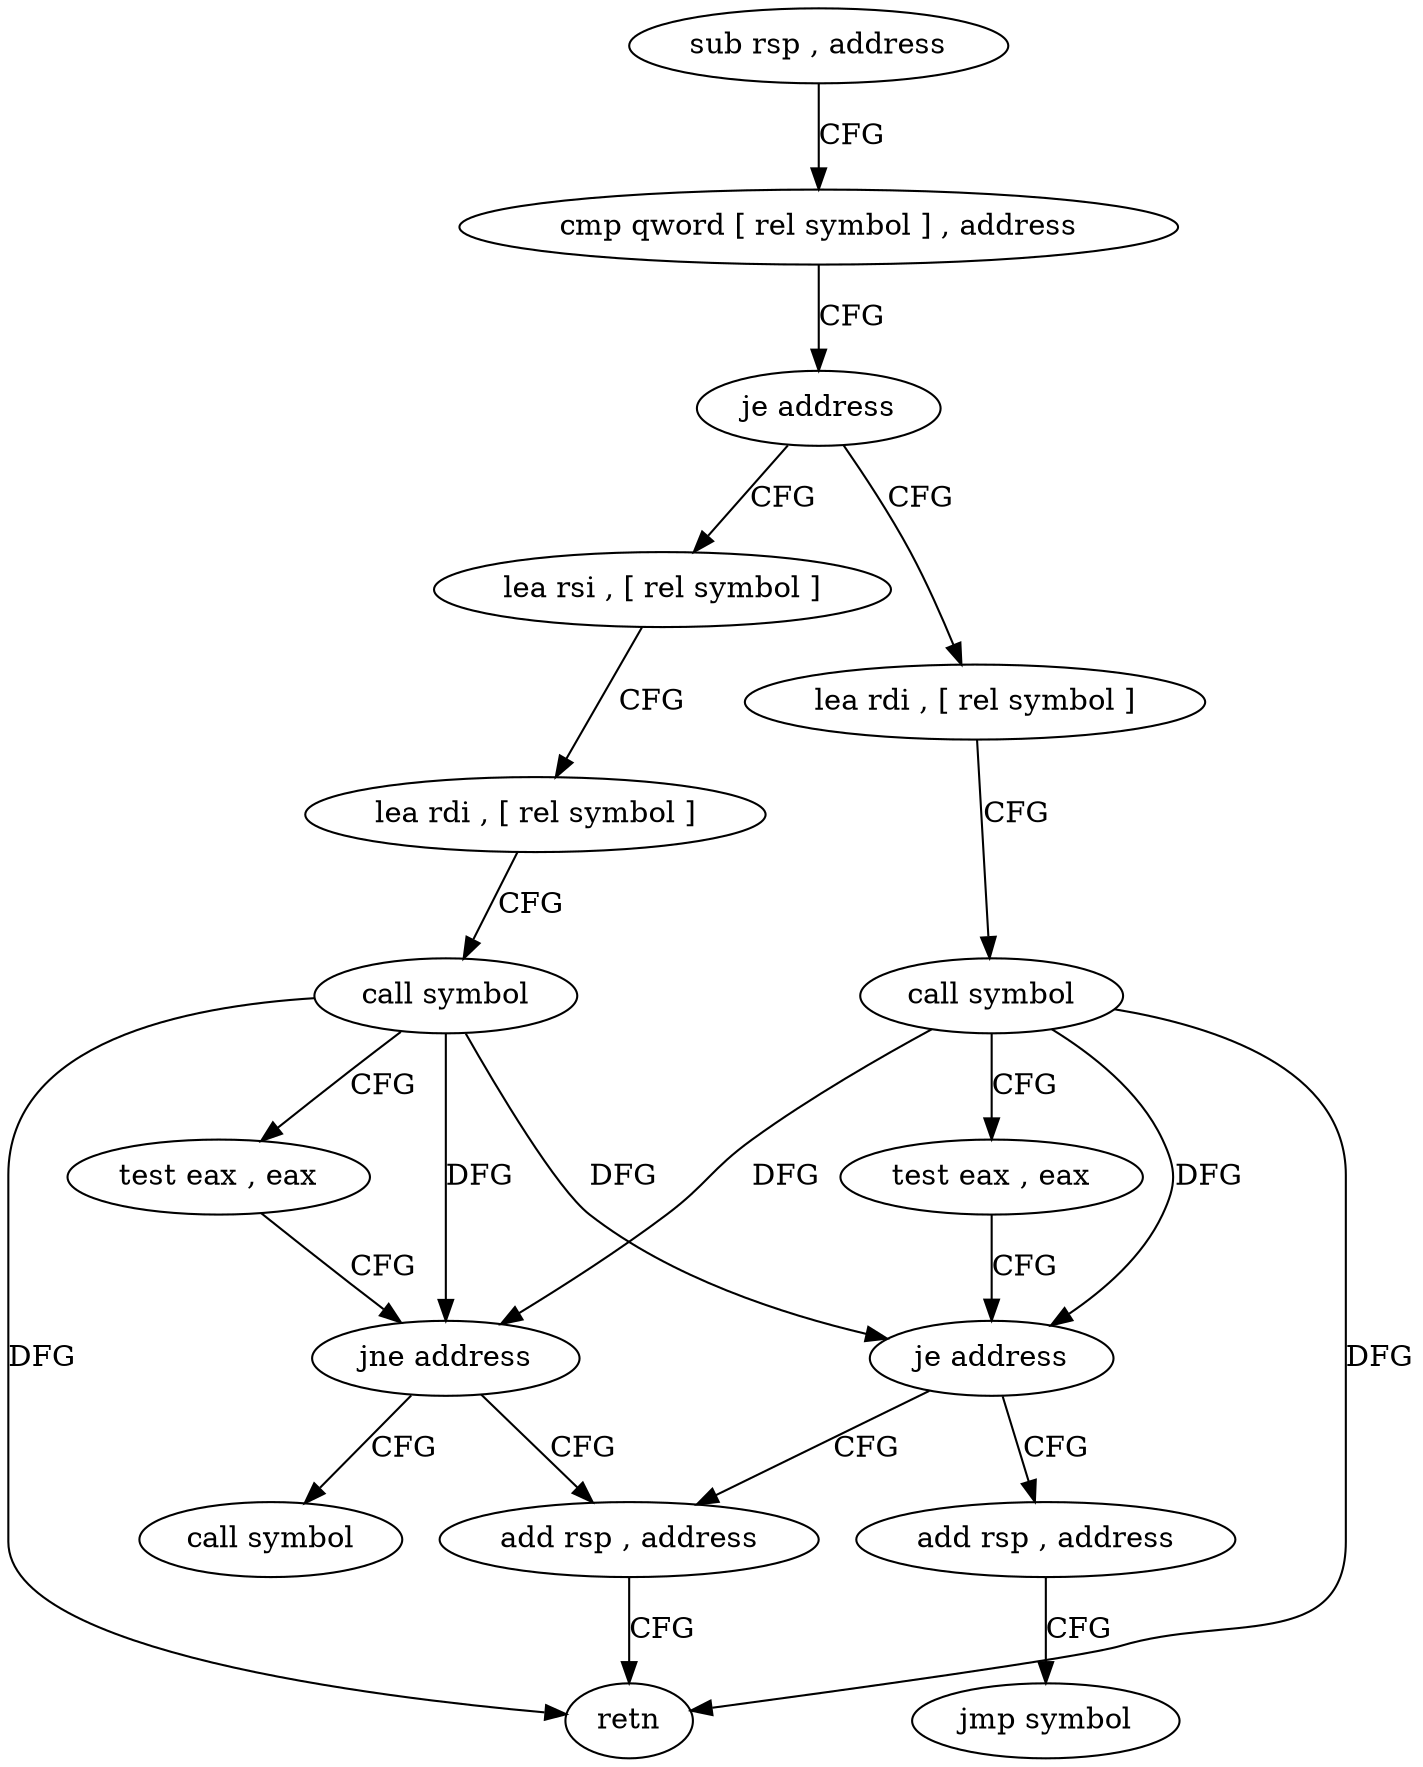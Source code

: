 digraph "func" {
"169520" [label = "sub rsp , address" ]
"169524" [label = "cmp qword [ rel symbol ] , address" ]
"169532" [label = "je address" ]
"169568" [label = "lea rdi , [ rel symbol ]" ]
"169534" [label = "lea rsi , [ rel symbol ]" ]
"169575" [label = "call symbol" ]
"169580" [label = "test eax , eax" ]
"169582" [label = "je address" ]
"169557" [label = "add rsp , address" ]
"169584" [label = "add rsp , address" ]
"169541" [label = "lea rdi , [ rel symbol ]" ]
"169548" [label = "call symbol" ]
"169553" [label = "test eax , eax" ]
"169555" [label = "jne address" ]
"169593" [label = "call symbol" ]
"169561" [label = "retn" ]
"169588" [label = "jmp symbol" ]
"169520" -> "169524" [ label = "CFG" ]
"169524" -> "169532" [ label = "CFG" ]
"169532" -> "169568" [ label = "CFG" ]
"169532" -> "169534" [ label = "CFG" ]
"169568" -> "169575" [ label = "CFG" ]
"169534" -> "169541" [ label = "CFG" ]
"169575" -> "169580" [ label = "CFG" ]
"169575" -> "169582" [ label = "DFG" ]
"169575" -> "169555" [ label = "DFG" ]
"169575" -> "169561" [ label = "DFG" ]
"169580" -> "169582" [ label = "CFG" ]
"169582" -> "169557" [ label = "CFG" ]
"169582" -> "169584" [ label = "CFG" ]
"169557" -> "169561" [ label = "CFG" ]
"169584" -> "169588" [ label = "CFG" ]
"169541" -> "169548" [ label = "CFG" ]
"169548" -> "169553" [ label = "CFG" ]
"169548" -> "169582" [ label = "DFG" ]
"169548" -> "169555" [ label = "DFG" ]
"169548" -> "169561" [ label = "DFG" ]
"169553" -> "169555" [ label = "CFG" ]
"169555" -> "169593" [ label = "CFG" ]
"169555" -> "169557" [ label = "CFG" ]
}
